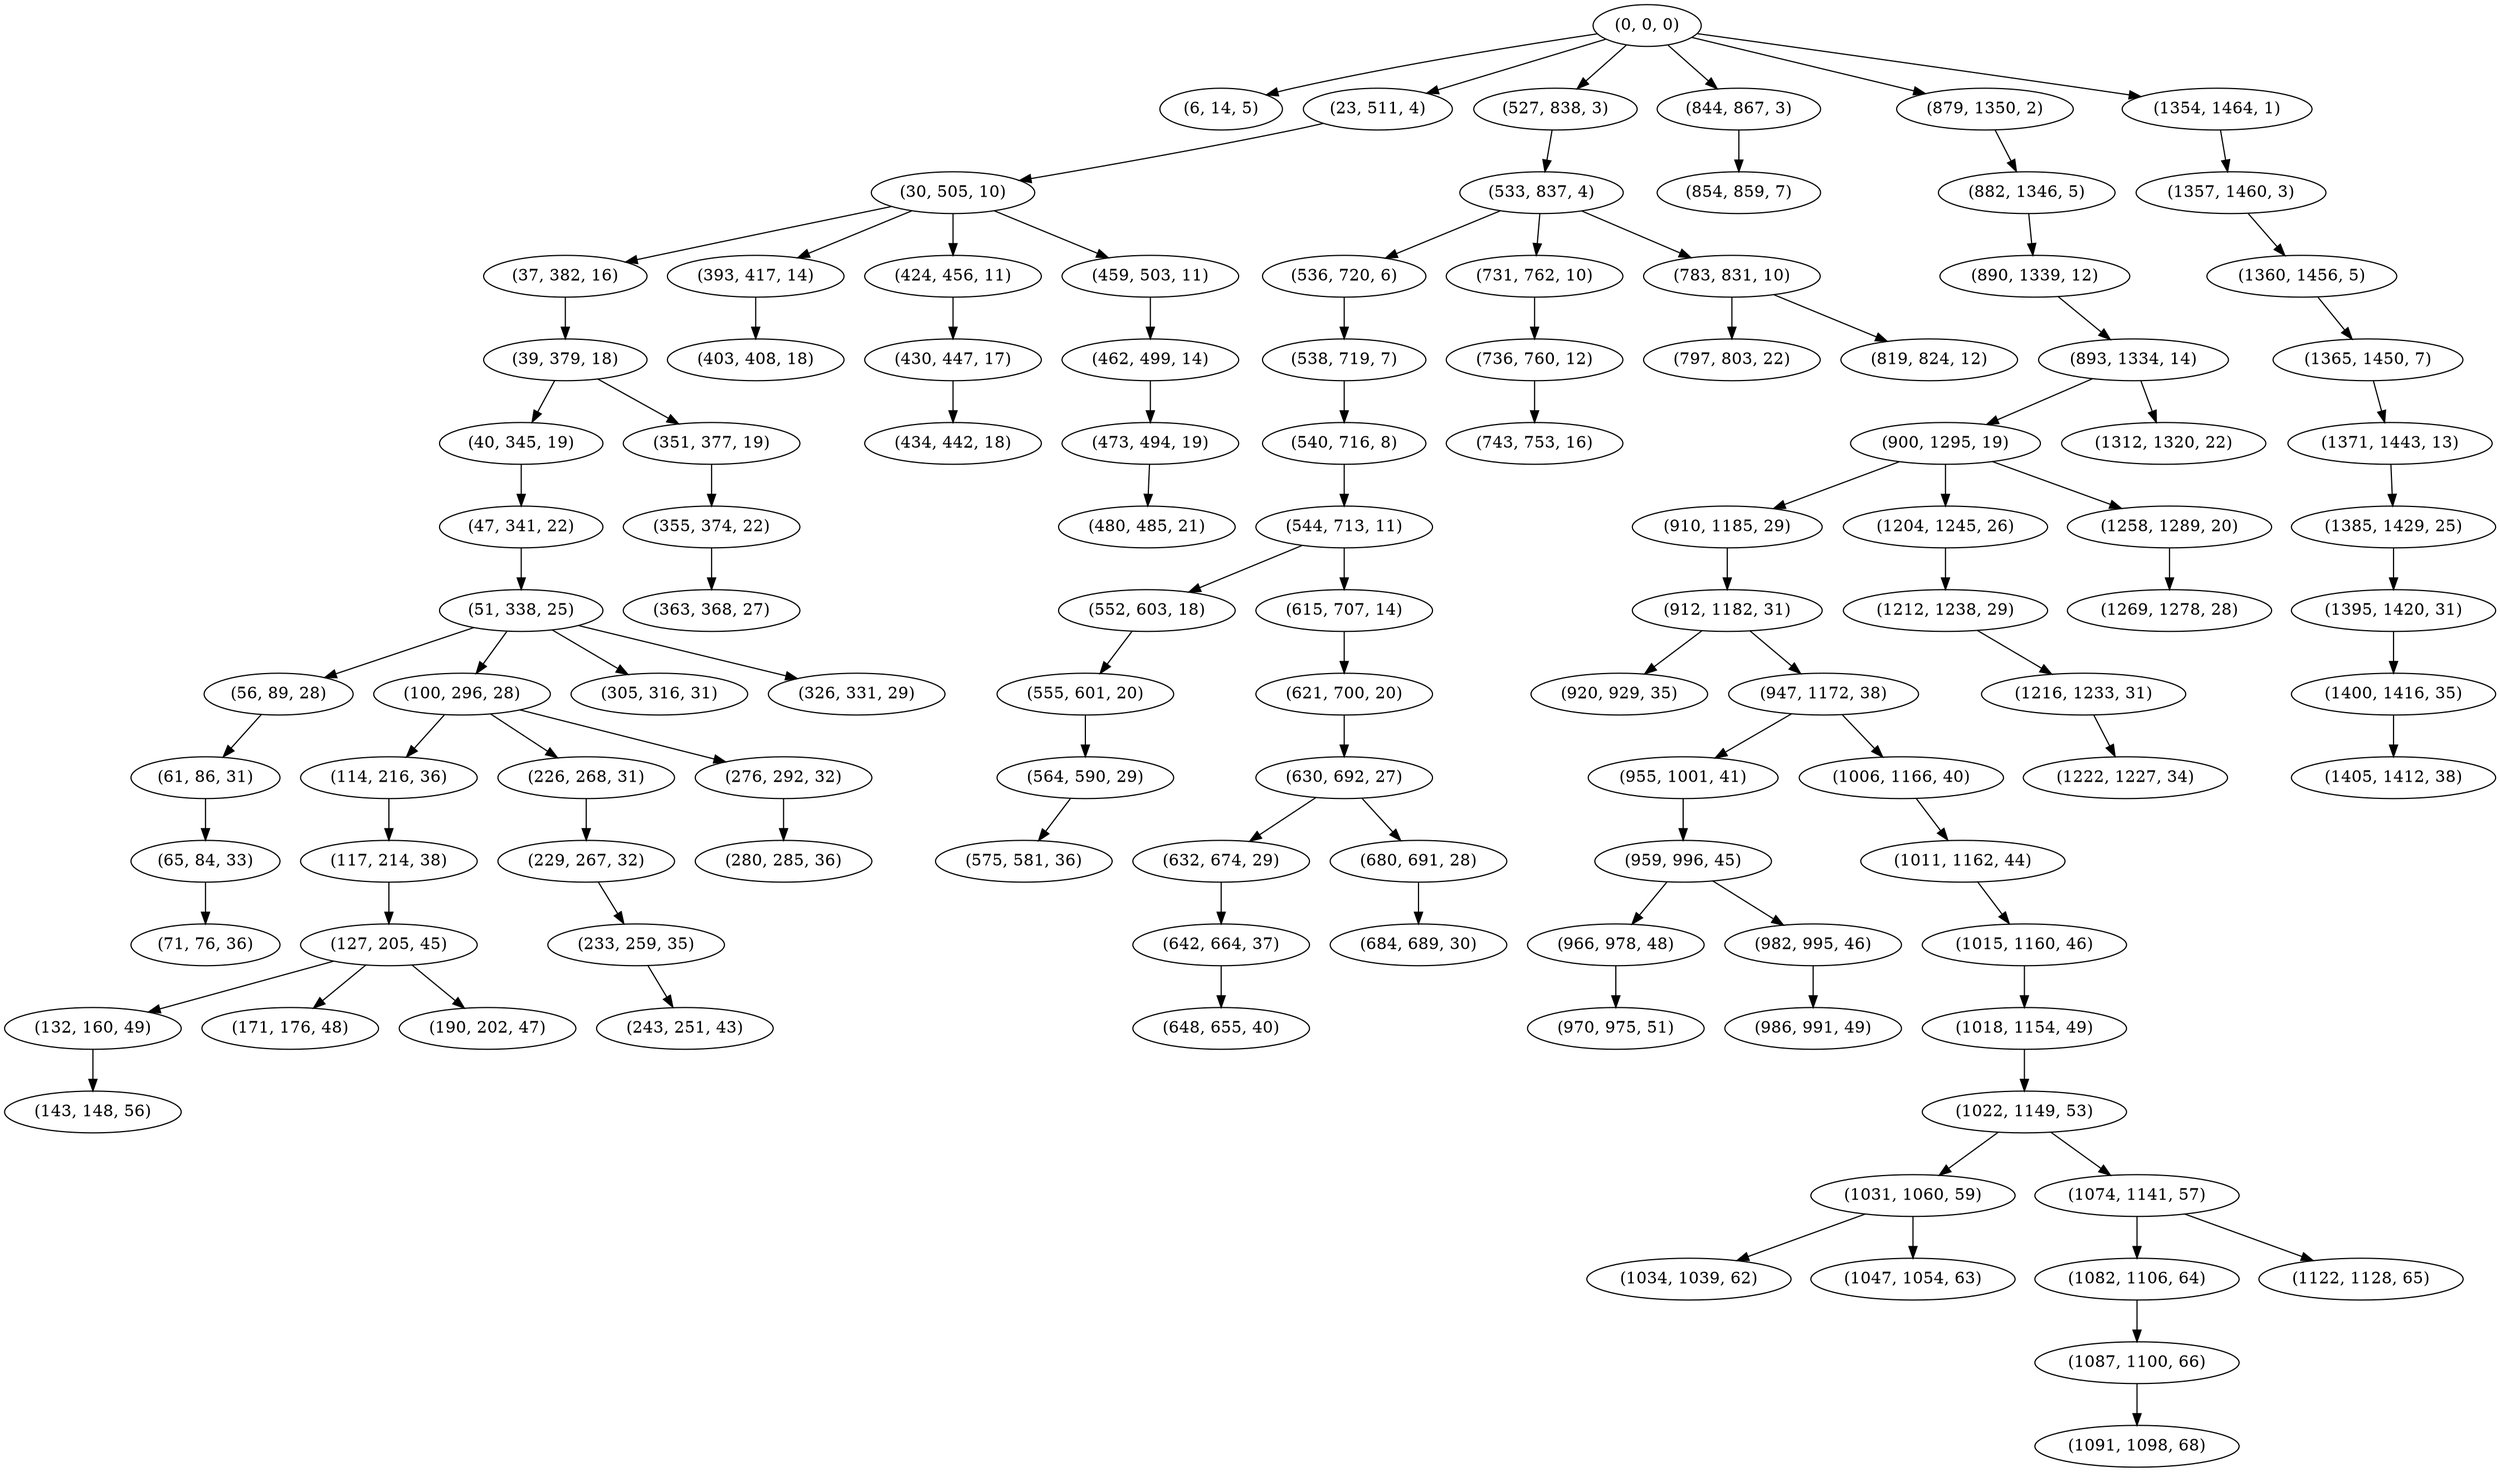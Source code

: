 digraph tree {
    "(0, 0, 0)";
    "(6, 14, 5)";
    "(23, 511, 4)";
    "(30, 505, 10)";
    "(37, 382, 16)";
    "(39, 379, 18)";
    "(40, 345, 19)";
    "(47, 341, 22)";
    "(51, 338, 25)";
    "(56, 89, 28)";
    "(61, 86, 31)";
    "(65, 84, 33)";
    "(71, 76, 36)";
    "(100, 296, 28)";
    "(114, 216, 36)";
    "(117, 214, 38)";
    "(127, 205, 45)";
    "(132, 160, 49)";
    "(143, 148, 56)";
    "(171, 176, 48)";
    "(190, 202, 47)";
    "(226, 268, 31)";
    "(229, 267, 32)";
    "(233, 259, 35)";
    "(243, 251, 43)";
    "(276, 292, 32)";
    "(280, 285, 36)";
    "(305, 316, 31)";
    "(326, 331, 29)";
    "(351, 377, 19)";
    "(355, 374, 22)";
    "(363, 368, 27)";
    "(393, 417, 14)";
    "(403, 408, 18)";
    "(424, 456, 11)";
    "(430, 447, 17)";
    "(434, 442, 18)";
    "(459, 503, 11)";
    "(462, 499, 14)";
    "(473, 494, 19)";
    "(480, 485, 21)";
    "(527, 838, 3)";
    "(533, 837, 4)";
    "(536, 720, 6)";
    "(538, 719, 7)";
    "(540, 716, 8)";
    "(544, 713, 11)";
    "(552, 603, 18)";
    "(555, 601, 20)";
    "(564, 590, 29)";
    "(575, 581, 36)";
    "(615, 707, 14)";
    "(621, 700, 20)";
    "(630, 692, 27)";
    "(632, 674, 29)";
    "(642, 664, 37)";
    "(648, 655, 40)";
    "(680, 691, 28)";
    "(684, 689, 30)";
    "(731, 762, 10)";
    "(736, 760, 12)";
    "(743, 753, 16)";
    "(783, 831, 10)";
    "(797, 803, 22)";
    "(819, 824, 12)";
    "(844, 867, 3)";
    "(854, 859, 7)";
    "(879, 1350, 2)";
    "(882, 1346, 5)";
    "(890, 1339, 12)";
    "(893, 1334, 14)";
    "(900, 1295, 19)";
    "(910, 1185, 29)";
    "(912, 1182, 31)";
    "(920, 929, 35)";
    "(947, 1172, 38)";
    "(955, 1001, 41)";
    "(959, 996, 45)";
    "(966, 978, 48)";
    "(970, 975, 51)";
    "(982, 995, 46)";
    "(986, 991, 49)";
    "(1006, 1166, 40)";
    "(1011, 1162, 44)";
    "(1015, 1160, 46)";
    "(1018, 1154, 49)";
    "(1022, 1149, 53)";
    "(1031, 1060, 59)";
    "(1034, 1039, 62)";
    "(1047, 1054, 63)";
    "(1074, 1141, 57)";
    "(1082, 1106, 64)";
    "(1087, 1100, 66)";
    "(1091, 1098, 68)";
    "(1122, 1128, 65)";
    "(1204, 1245, 26)";
    "(1212, 1238, 29)";
    "(1216, 1233, 31)";
    "(1222, 1227, 34)";
    "(1258, 1289, 20)";
    "(1269, 1278, 28)";
    "(1312, 1320, 22)";
    "(1354, 1464, 1)";
    "(1357, 1460, 3)";
    "(1360, 1456, 5)";
    "(1365, 1450, 7)";
    "(1371, 1443, 13)";
    "(1385, 1429, 25)";
    "(1395, 1420, 31)";
    "(1400, 1416, 35)";
    "(1405, 1412, 38)";
    "(0, 0, 0)" -> "(6, 14, 5)";
    "(0, 0, 0)" -> "(23, 511, 4)";
    "(0, 0, 0)" -> "(527, 838, 3)";
    "(0, 0, 0)" -> "(844, 867, 3)";
    "(0, 0, 0)" -> "(879, 1350, 2)";
    "(0, 0, 0)" -> "(1354, 1464, 1)";
    "(23, 511, 4)" -> "(30, 505, 10)";
    "(30, 505, 10)" -> "(37, 382, 16)";
    "(30, 505, 10)" -> "(393, 417, 14)";
    "(30, 505, 10)" -> "(424, 456, 11)";
    "(30, 505, 10)" -> "(459, 503, 11)";
    "(37, 382, 16)" -> "(39, 379, 18)";
    "(39, 379, 18)" -> "(40, 345, 19)";
    "(39, 379, 18)" -> "(351, 377, 19)";
    "(40, 345, 19)" -> "(47, 341, 22)";
    "(47, 341, 22)" -> "(51, 338, 25)";
    "(51, 338, 25)" -> "(56, 89, 28)";
    "(51, 338, 25)" -> "(100, 296, 28)";
    "(51, 338, 25)" -> "(305, 316, 31)";
    "(51, 338, 25)" -> "(326, 331, 29)";
    "(56, 89, 28)" -> "(61, 86, 31)";
    "(61, 86, 31)" -> "(65, 84, 33)";
    "(65, 84, 33)" -> "(71, 76, 36)";
    "(100, 296, 28)" -> "(114, 216, 36)";
    "(100, 296, 28)" -> "(226, 268, 31)";
    "(100, 296, 28)" -> "(276, 292, 32)";
    "(114, 216, 36)" -> "(117, 214, 38)";
    "(117, 214, 38)" -> "(127, 205, 45)";
    "(127, 205, 45)" -> "(132, 160, 49)";
    "(127, 205, 45)" -> "(171, 176, 48)";
    "(127, 205, 45)" -> "(190, 202, 47)";
    "(132, 160, 49)" -> "(143, 148, 56)";
    "(226, 268, 31)" -> "(229, 267, 32)";
    "(229, 267, 32)" -> "(233, 259, 35)";
    "(233, 259, 35)" -> "(243, 251, 43)";
    "(276, 292, 32)" -> "(280, 285, 36)";
    "(351, 377, 19)" -> "(355, 374, 22)";
    "(355, 374, 22)" -> "(363, 368, 27)";
    "(393, 417, 14)" -> "(403, 408, 18)";
    "(424, 456, 11)" -> "(430, 447, 17)";
    "(430, 447, 17)" -> "(434, 442, 18)";
    "(459, 503, 11)" -> "(462, 499, 14)";
    "(462, 499, 14)" -> "(473, 494, 19)";
    "(473, 494, 19)" -> "(480, 485, 21)";
    "(527, 838, 3)" -> "(533, 837, 4)";
    "(533, 837, 4)" -> "(536, 720, 6)";
    "(533, 837, 4)" -> "(731, 762, 10)";
    "(533, 837, 4)" -> "(783, 831, 10)";
    "(536, 720, 6)" -> "(538, 719, 7)";
    "(538, 719, 7)" -> "(540, 716, 8)";
    "(540, 716, 8)" -> "(544, 713, 11)";
    "(544, 713, 11)" -> "(552, 603, 18)";
    "(544, 713, 11)" -> "(615, 707, 14)";
    "(552, 603, 18)" -> "(555, 601, 20)";
    "(555, 601, 20)" -> "(564, 590, 29)";
    "(564, 590, 29)" -> "(575, 581, 36)";
    "(615, 707, 14)" -> "(621, 700, 20)";
    "(621, 700, 20)" -> "(630, 692, 27)";
    "(630, 692, 27)" -> "(632, 674, 29)";
    "(630, 692, 27)" -> "(680, 691, 28)";
    "(632, 674, 29)" -> "(642, 664, 37)";
    "(642, 664, 37)" -> "(648, 655, 40)";
    "(680, 691, 28)" -> "(684, 689, 30)";
    "(731, 762, 10)" -> "(736, 760, 12)";
    "(736, 760, 12)" -> "(743, 753, 16)";
    "(783, 831, 10)" -> "(797, 803, 22)";
    "(783, 831, 10)" -> "(819, 824, 12)";
    "(844, 867, 3)" -> "(854, 859, 7)";
    "(879, 1350, 2)" -> "(882, 1346, 5)";
    "(882, 1346, 5)" -> "(890, 1339, 12)";
    "(890, 1339, 12)" -> "(893, 1334, 14)";
    "(893, 1334, 14)" -> "(900, 1295, 19)";
    "(893, 1334, 14)" -> "(1312, 1320, 22)";
    "(900, 1295, 19)" -> "(910, 1185, 29)";
    "(900, 1295, 19)" -> "(1204, 1245, 26)";
    "(900, 1295, 19)" -> "(1258, 1289, 20)";
    "(910, 1185, 29)" -> "(912, 1182, 31)";
    "(912, 1182, 31)" -> "(920, 929, 35)";
    "(912, 1182, 31)" -> "(947, 1172, 38)";
    "(947, 1172, 38)" -> "(955, 1001, 41)";
    "(947, 1172, 38)" -> "(1006, 1166, 40)";
    "(955, 1001, 41)" -> "(959, 996, 45)";
    "(959, 996, 45)" -> "(966, 978, 48)";
    "(959, 996, 45)" -> "(982, 995, 46)";
    "(966, 978, 48)" -> "(970, 975, 51)";
    "(982, 995, 46)" -> "(986, 991, 49)";
    "(1006, 1166, 40)" -> "(1011, 1162, 44)";
    "(1011, 1162, 44)" -> "(1015, 1160, 46)";
    "(1015, 1160, 46)" -> "(1018, 1154, 49)";
    "(1018, 1154, 49)" -> "(1022, 1149, 53)";
    "(1022, 1149, 53)" -> "(1031, 1060, 59)";
    "(1022, 1149, 53)" -> "(1074, 1141, 57)";
    "(1031, 1060, 59)" -> "(1034, 1039, 62)";
    "(1031, 1060, 59)" -> "(1047, 1054, 63)";
    "(1074, 1141, 57)" -> "(1082, 1106, 64)";
    "(1074, 1141, 57)" -> "(1122, 1128, 65)";
    "(1082, 1106, 64)" -> "(1087, 1100, 66)";
    "(1087, 1100, 66)" -> "(1091, 1098, 68)";
    "(1204, 1245, 26)" -> "(1212, 1238, 29)";
    "(1212, 1238, 29)" -> "(1216, 1233, 31)";
    "(1216, 1233, 31)" -> "(1222, 1227, 34)";
    "(1258, 1289, 20)" -> "(1269, 1278, 28)";
    "(1354, 1464, 1)" -> "(1357, 1460, 3)";
    "(1357, 1460, 3)" -> "(1360, 1456, 5)";
    "(1360, 1456, 5)" -> "(1365, 1450, 7)";
    "(1365, 1450, 7)" -> "(1371, 1443, 13)";
    "(1371, 1443, 13)" -> "(1385, 1429, 25)";
    "(1385, 1429, 25)" -> "(1395, 1420, 31)";
    "(1395, 1420, 31)" -> "(1400, 1416, 35)";
    "(1400, 1416, 35)" -> "(1405, 1412, 38)";
}
